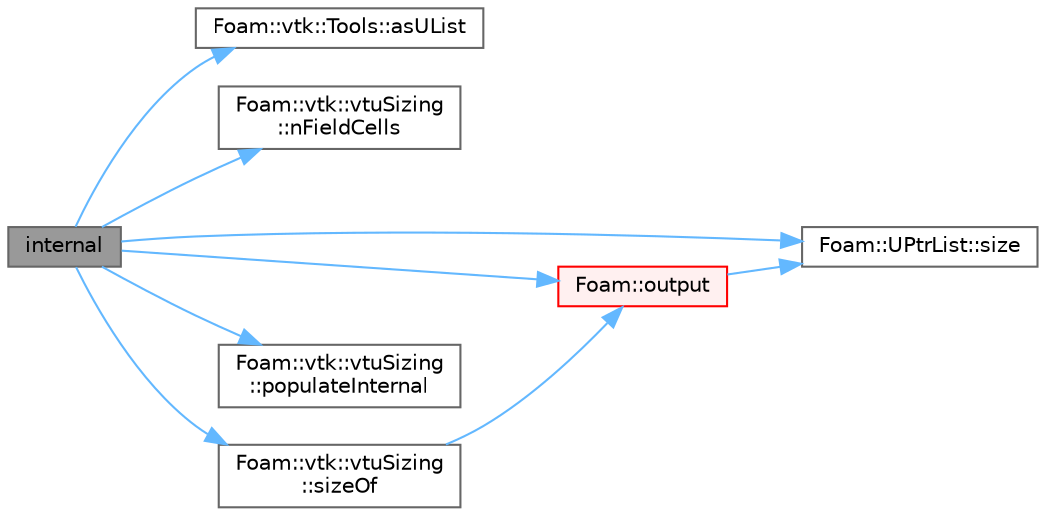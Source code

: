 digraph "internal"
{
 // LATEX_PDF_SIZE
  bgcolor="transparent";
  edge [fontname=Helvetica,fontsize=10,labelfontname=Helvetica,labelfontsize=10];
  node [fontname=Helvetica,fontsize=10,shape=box,height=0.2,width=0.4];
  rankdir="LR";
  Node1 [id="Node000001",label="internal",height=0.2,width=0.4,color="gray40", fillcolor="grey60", style="filled", fontcolor="black",tooltip=" "];
  Node1 -> Node2 [id="edge1_Node000001_Node000002",color="steelblue1",style="solid",tooltip=" "];
  Node2 [id="Node000002",label="Foam::vtk::Tools::asUList",height=0.2,width=0.4,color="grey40", fillcolor="white", style="filled",URL="$namespaceFoam_1_1vtk_1_1Tools.html#a16f9875e5f374e68e413d43d42bfaf14",tooltip=" "];
  Node1 -> Node3 [id="edge2_Node000001_Node000003",color="steelblue1",style="solid",tooltip=" "];
  Node3 [id="Node000003",label="Foam::vtk::vtuSizing\l::nFieldCells",height=0.2,width=0.4,color="grey40", fillcolor="white", style="filled",URL="$classFoam_1_1vtk_1_1vtuSizing.html#ae1ebafe80c66fa0cb265abaab7aac1c1",tooltip=" "];
  Node1 -> Node4 [id="edge3_Node000001_Node000004",color="steelblue1",style="solid",tooltip=" "];
  Node4 [id="Node000004",label="Foam::output",height=0.2,width=0.4,color="red", fillcolor="#FFF0F0", style="filled",URL="$namespaceFoam.html#aa5b4d7ceebbce31ef401f61fade6634f",tooltip=" "];
  Node4 -> Node7 [id="edge4_Node000004_Node000007",color="steelblue1",style="solid",tooltip=" "];
  Node7 [id="Node000007",label="Foam::UPtrList::size",height=0.2,width=0.4,color="grey40", fillcolor="white", style="filled",URL="$classFoam_1_1UPtrList.html#a95603446b248fe1ecf5dc59bcc2eaff0",tooltip=" "];
  Node1 -> Node8 [id="edge5_Node000001_Node000008",color="steelblue1",style="solid",tooltip=" "];
  Node8 [id="Node000008",label="Foam::vtk::vtuSizing\l::populateInternal",height=0.2,width=0.4,color="grey40", fillcolor="white", style="filled",URL="$classFoam_1_1vtk_1_1vtuSizing.html#aca083961ed3b68a9ec32e74f83df4734",tooltip="Populate lists for Internal VTK format."];
  Node1 -> Node7 [id="edge6_Node000001_Node000007",color="steelblue1",style="solid",tooltip=" "];
  Node1 -> Node9 [id="edge7_Node000001_Node000009",color="steelblue1",style="solid",tooltip=" "];
  Node9 [id="Node000009",label="Foam::vtk::vtuSizing\l::sizeOf",height=0.2,width=0.4,color="grey40", fillcolor="white", style="filled",URL="$classFoam_1_1vtk_1_1vtuSizing.html#a0b38f818671348a0767f906e56a33104",tooltip=" "];
  Node9 -> Node4 [id="edge8_Node000009_Node000004",color="steelblue1",style="solid",tooltip=" "];
}
